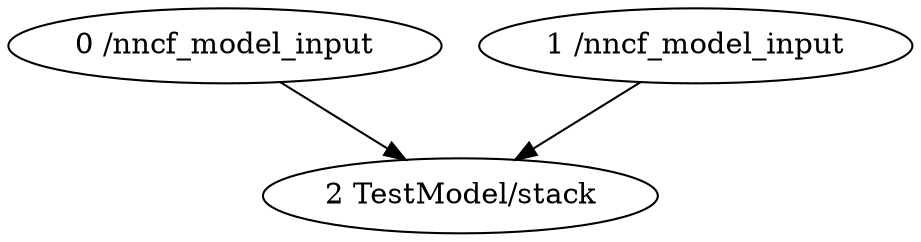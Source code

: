 strict digraph  {
"0 /nncf_model_input" [id=0, scope="", type=nncf_model_input];
"1 /nncf_model_input" [id=1, scope="", type=nncf_model_input];
"2 TestModel/stack" [id=2, scope=TestModel, type=stack];
"0 /nncf_model_input" -> "2 TestModel/stack";
"1 /nncf_model_input" -> "2 TestModel/stack";
}
